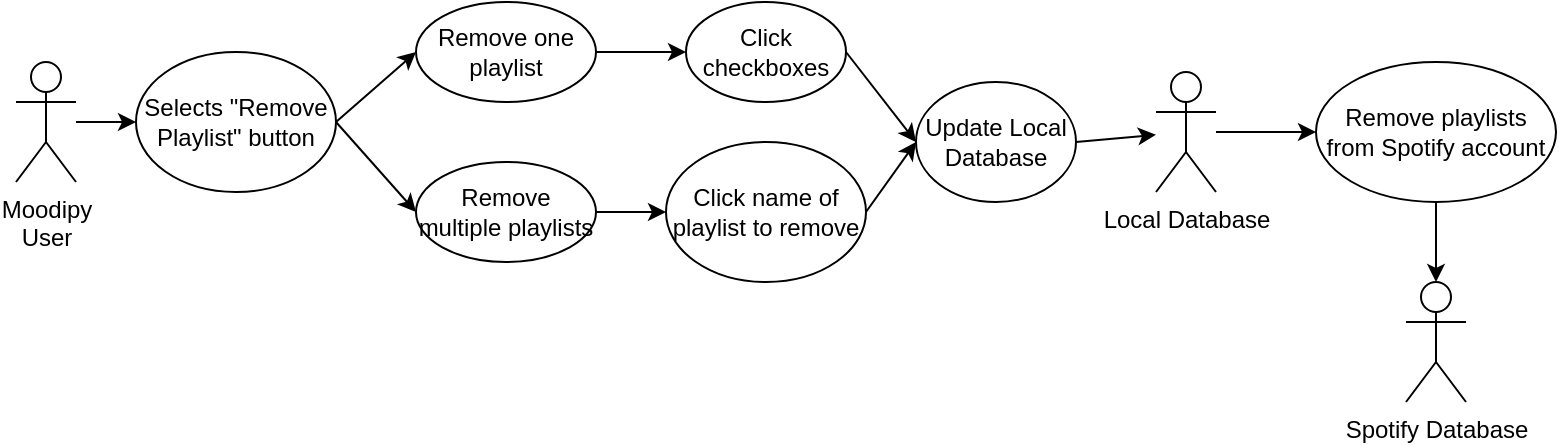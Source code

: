 <mxfile version="13.3.0" type="github"><diagram id="lYxyQJrd6JSd243B9Shm" name="Page-1"><mxGraphModel dx="822" dy="1641" grid="1" gridSize="10" guides="1" tooltips="1" connect="1" arrows="1" fold="1" page="1" pageScale="1" pageWidth="850" pageHeight="1100" math="0" shadow="0"><root><mxCell id="0"/><mxCell id="1" parent="0"/><mxCell id="-79yBhaUgiRFd1ZfzU4M-1" value="&lt;div&gt;Moodipy&lt;br&gt; User&lt;/div&gt;&lt;div&gt;&lt;br&gt;&lt;/div&gt;" style="shape=umlActor;verticalLabelPosition=bottom;labelBackgroundColor=#ffffff;verticalAlign=top;html=1;outlineConnect=0;" vertex="1" parent="1"><mxGeometry x="50" y="130" width="30" height="60" as="geometry"/></mxCell><mxCell id="-79yBhaUgiRFd1ZfzU4M-7" value="Remove one playlist" style="ellipse;whiteSpace=wrap;html=1;" vertex="1" parent="1"><mxGeometry x="250" y="100" width="90" height="50" as="geometry"/></mxCell><mxCell id="-79yBhaUgiRFd1ZfzU4M-8" value="Remove multiple playlists" style="ellipse;whiteSpace=wrap;html=1;" vertex="1" parent="1"><mxGeometry x="250" y="180" width="90" height="50" as="geometry"/></mxCell><mxCell id="-79yBhaUgiRFd1ZfzU4M-11" value="Local Database" style="shape=umlActor;verticalLabelPosition=bottom;labelBackgroundColor=#ffffff;verticalAlign=top;html=1;outlineConnect=0;" vertex="1" parent="1"><mxGeometry x="620" y="135" width="30" height="60" as="geometry"/></mxCell><mxCell id="-79yBhaUgiRFd1ZfzU4M-17" value="Click checkboxes " style="ellipse;whiteSpace=wrap;html=1;" vertex="1" parent="1"><mxGeometry x="385" y="100" width="80" height="50" as="geometry"/></mxCell><mxCell id="-79yBhaUgiRFd1ZfzU4M-18" value="Click name of playlist to remove" style="ellipse;whiteSpace=wrap;html=1;" vertex="1" parent="1"><mxGeometry x="375" y="170" width="100" height="70" as="geometry"/></mxCell><mxCell id="-79yBhaUgiRFd1ZfzU4M-19" value="Selects &quot;Remove Playlist&quot; button" style="ellipse;whiteSpace=wrap;html=1;" vertex="1" parent="1"><mxGeometry x="110" y="125" width="100" height="70" as="geometry"/></mxCell><mxCell id="-79yBhaUgiRFd1ZfzU4M-22" value="Update Local Database" style="ellipse;whiteSpace=wrap;html=1;" vertex="1" parent="1"><mxGeometry x="500" y="140" width="80" height="60" as="geometry"/></mxCell><mxCell id="-79yBhaUgiRFd1ZfzU4M-25" value="" style="endArrow=classic;html=1;exitX=1;exitY=0.5;exitDx=0;exitDy=0;" edge="1" parent="1" source="-79yBhaUgiRFd1ZfzU4M-22" target="-79yBhaUgiRFd1ZfzU4M-11"><mxGeometry width="50" height="50" relative="1" as="geometry"><mxPoint x="520" y="330" as="sourcePoint"/><mxPoint x="570" y="280" as="targetPoint"/></mxGeometry></mxCell><mxCell id="-79yBhaUgiRFd1ZfzU4M-26" value="Remove playlists from Spotify account" style="ellipse;whiteSpace=wrap;html=1;" vertex="1" parent="1"><mxGeometry x="700" y="130" width="120" height="70" as="geometry"/></mxCell><mxCell id="-79yBhaUgiRFd1ZfzU4M-28" value="Spotify Database" style="shape=umlActor;verticalLabelPosition=bottom;labelBackgroundColor=#ffffff;verticalAlign=top;html=1;outlineConnect=0;" vertex="1" parent="1"><mxGeometry x="745" y="240" width="30" height="60" as="geometry"/></mxCell><mxCell id="-79yBhaUgiRFd1ZfzU4M-29" value="" style="endArrow=classic;html=1;entryX=0;entryY=0.5;entryDx=0;entryDy=0;" edge="1" parent="1" source="-79yBhaUgiRFd1ZfzU4M-11" target="-79yBhaUgiRFd1ZfzU4M-26"><mxGeometry width="50" height="50" relative="1" as="geometry"><mxPoint x="640" y="350" as="sourcePoint"/><mxPoint x="600" y="330" as="targetPoint"/></mxGeometry></mxCell><mxCell id="-79yBhaUgiRFd1ZfzU4M-30" value="" style="endArrow=classic;html=1;exitX=0.5;exitY=1;exitDx=0;exitDy=0;" edge="1" parent="1" source="-79yBhaUgiRFd1ZfzU4M-26" target="-79yBhaUgiRFd1ZfzU4M-28"><mxGeometry width="50" height="50" relative="1" as="geometry"><mxPoint x="550" y="400" as="sourcePoint"/><mxPoint x="600" y="350" as="targetPoint"/></mxGeometry></mxCell><mxCell id="-79yBhaUgiRFd1ZfzU4M-31" value="" style="endArrow=classic;html=1;entryX=0;entryY=0.5;entryDx=0;entryDy=0;" edge="1" parent="1" source="-79yBhaUgiRFd1ZfzU4M-1" target="-79yBhaUgiRFd1ZfzU4M-19"><mxGeometry width="50" height="50" relative="1" as="geometry"><mxPoint x="270" y="410" as="sourcePoint"/><mxPoint x="320" y="360" as="targetPoint"/></mxGeometry></mxCell><mxCell id="-79yBhaUgiRFd1ZfzU4M-32" value="" style="endArrow=classic;html=1;entryX=0;entryY=0.5;entryDx=0;entryDy=0;exitX=1;exitY=0.5;exitDx=0;exitDy=0;" edge="1" parent="1" source="-79yBhaUgiRFd1ZfzU4M-19" target="-79yBhaUgiRFd1ZfzU4M-7"><mxGeometry width="50" height="50" relative="1" as="geometry"><mxPoint x="230" y="230" as="sourcePoint"/><mxPoint x="270" y="330" as="targetPoint"/></mxGeometry></mxCell><mxCell id="-79yBhaUgiRFd1ZfzU4M-33" value="" style="endArrow=classic;html=1;exitX=1;exitY=0.5;exitDx=0;exitDy=0;entryX=0;entryY=0.5;entryDx=0;entryDy=0;" edge="1" parent="1" source="-79yBhaUgiRFd1ZfzU4M-19" target="-79yBhaUgiRFd1ZfzU4M-8"><mxGeometry width="50" height="50" relative="1" as="geometry"><mxPoint x="210" y="320" as="sourcePoint"/><mxPoint x="260" y="270" as="targetPoint"/></mxGeometry></mxCell><mxCell id="-79yBhaUgiRFd1ZfzU4M-34" value="" style="endArrow=classic;html=1;exitX=1;exitY=0.5;exitDx=0;exitDy=0;entryX=0;entryY=0.5;entryDx=0;entryDy=0;" edge="1" parent="1" source="-79yBhaUgiRFd1ZfzU4M-8" target="-79yBhaUgiRFd1ZfzU4M-18"><mxGeometry width="50" height="50" relative="1" as="geometry"><mxPoint x="350" y="340" as="sourcePoint"/><mxPoint x="400" y="290" as="targetPoint"/></mxGeometry></mxCell><mxCell id="-79yBhaUgiRFd1ZfzU4M-35" value="" style="endArrow=classic;html=1;entryX=0;entryY=0.5;entryDx=0;entryDy=0;" edge="1" parent="1" source="-79yBhaUgiRFd1ZfzU4M-7" target="-79yBhaUgiRFd1ZfzU4M-17"><mxGeometry width="50" height="50" relative="1" as="geometry"><mxPoint x="340" y="175" as="sourcePoint"/><mxPoint x="380" y="125" as="targetPoint"/></mxGeometry></mxCell><mxCell id="-79yBhaUgiRFd1ZfzU4M-36" value="" style="endArrow=classic;html=1;exitX=1;exitY=0.5;exitDx=0;exitDy=0;entryX=0;entryY=0.5;entryDx=0;entryDy=0;" edge="1" parent="1" source="-79yBhaUgiRFd1ZfzU4M-17" target="-79yBhaUgiRFd1ZfzU4M-22"><mxGeometry width="50" height="50" relative="1" as="geometry"><mxPoint x="490" y="110" as="sourcePoint"/><mxPoint x="540" y="60" as="targetPoint"/></mxGeometry></mxCell><mxCell id="-79yBhaUgiRFd1ZfzU4M-37" value="" style="endArrow=classic;html=1;exitX=1;exitY=0.5;exitDx=0;exitDy=0;entryX=0;entryY=0.5;entryDx=0;entryDy=0;" edge="1" parent="1" source="-79yBhaUgiRFd1ZfzU4M-18" target="-79yBhaUgiRFd1ZfzU4M-22"><mxGeometry width="50" height="50" relative="1" as="geometry"><mxPoint x="490" y="290" as="sourcePoint"/><mxPoint x="540" y="240" as="targetPoint"/></mxGeometry></mxCell></root></mxGraphModel></diagram></mxfile>